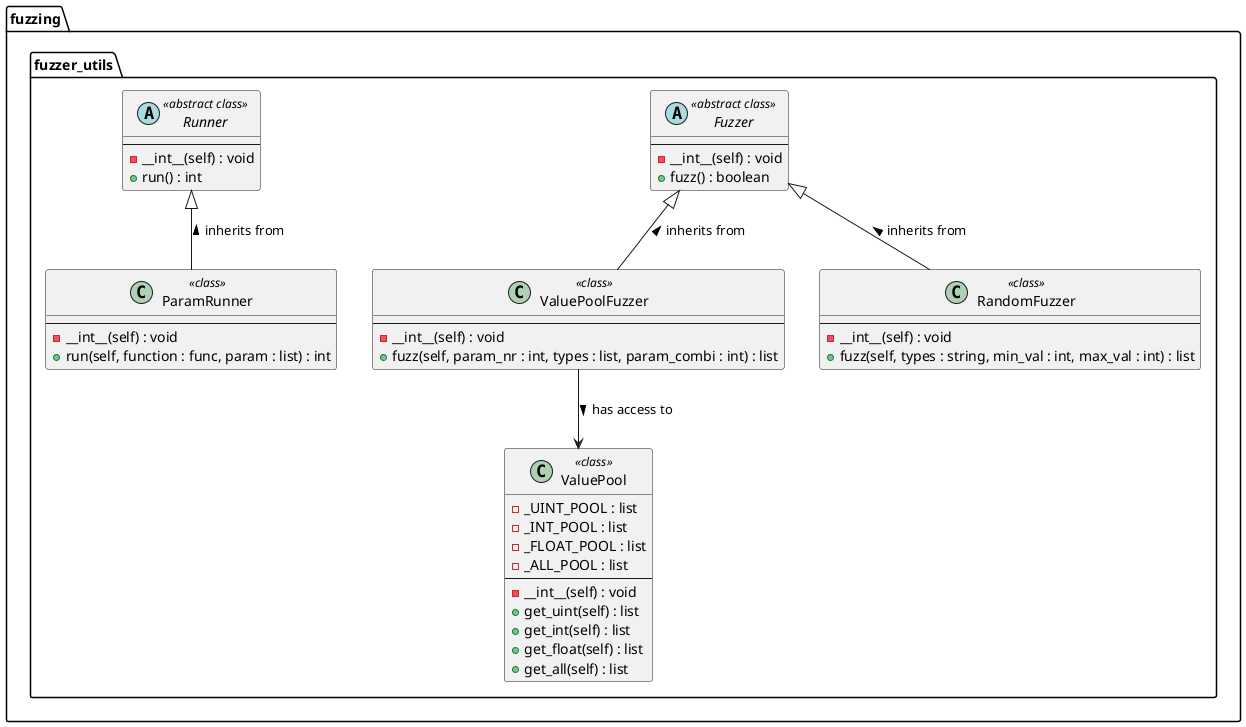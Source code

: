 @startuml fuzzer_overview

package "fuzzing" as fuzzing <<Folder>> {
package "fuzzer_utils" as FUtils <<Folder>> {

    abstract "Fuzzer" as fuzzer << abstract class >> {
        --
        - __int__(self) : void
        + fuzz() : boolean
    }

    class "ValuePoolFuzzer" as VPFuzzer << class >> {
        --
        - __int__(self) : void
        + fuzz(self, param_nr : int, types : list, param_combi : int) : list
    }
    class "RandomFuzzer" as RFuzzer << class >> {
        --
        - __int__(self) : void
        + fuzz(self, types : string, min_val : int, max_val : int) : list
    }

    class "ValuePool" as VPool << class >> {
        - _UINT_POOL : list
        - _INT_POOL : list
        - _FLOAT_POOL : list
        - _ALL_POOL : list
        --
        - __int__(self) : void
        + get_uint(self) : list
        + get_int(self) : list
        + get_float(self) : list
        + get_all(self) : list
    }


    abstract "Runner" as runner << abstract class >> {
        --
        - __int__(self) : void
        + run() : int
    }

    class "ParamRunner" as PRunner << class >> {
        --
        - __int__(self) : void
        + run(self, function : func, param : list) : int
    }
}




fuzzer <|-- VPFuzzer : inherits from <
fuzzer <|-- RFuzzer : inherits from <
VPFuzzer --> VPool: has access to >

runner <|-- PRunner : inherits from <

}
@enduml